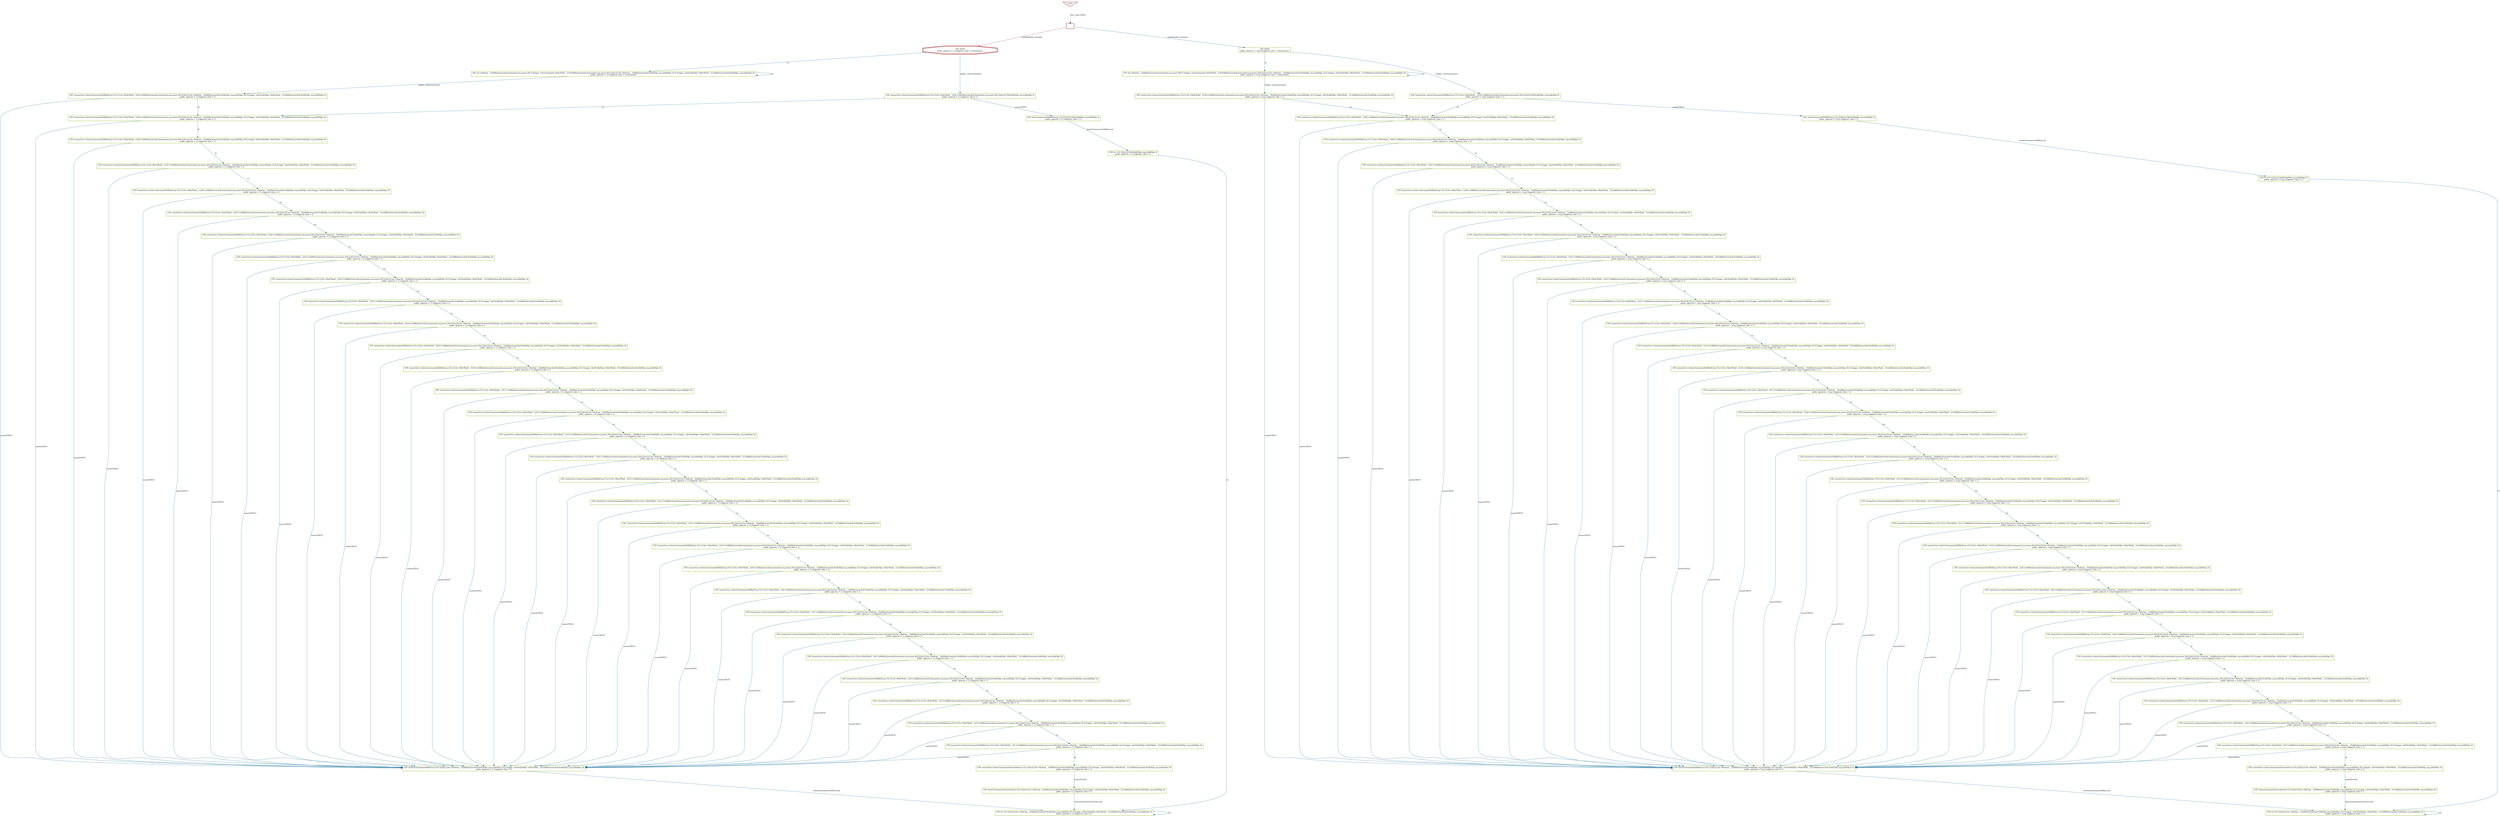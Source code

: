 digraph visited_states {
graph [nodesep=1.5, ranksep=1.5];
root [shape=invtriangle, color="brown", fontsize=12, penwidth=2, label="root"];

root -> 0 [style = dotted, color = black, label="start_cspm_MAIN", fontsize=12];

0 [shape=box, color="brown", fontsize=12, penwidth=2, label=""];

0 -> 1 [color = "brown", label="tau($initialise_machine)", fontsize=12];
0 -> 2 [color = "#006391", label="tau($initialise_machine)", fontsize=12];

1 [shape=doubleoctagon, color="brown", fontsize=12, penwidth=2, label="CSP: MAIN\npublic_agencies = \{\},triggered_rules = \{Assessment\}"];

1 -> 3 [color = "#006391", label="tic", fontsize=12];
1 -> 4 [color = "#006391", label="trigger_rule(Assessment)", fontsize=12];

2 [shape=box, color="#99BF38", fontsize=12, penwidth=2, label="CSP: MAIN\npublic_agencies = \{org\},triggered_rules = \{Assessment\}"];

2 -> 41 [color = "#006391", label="tic", fontsize=12];
2 -> 42 [color = "#006391", label="trigger_rule(Assessment)", fontsize=12];

3 [shape=box, color="#99BF38", fontsize=12, penwidth=2, label="CSP: (tic-\>Rule*go__1(fulfilled,breached,Assessment,org,assess,30)) [] (trigger_rule!Assessment-\>Rule*RuleI__1(30,fulfilled,breached,Assessment,org,assess,30)) [\|\{\|tic\|\}\|] (tic-\>Rule*go__1(fulfilled,breached,NotifyPdpc,org,notifyPdpc,3)) [] (trigger_rule!NotifyPdpc-\>Rule*RuleI__1(3,fulfilled,breached,NotifyPdpc,org,notifyPdpc,3))\npublic_agencies = \{\},triggered_rules = \{Assessment\}"];

3 -> 3 [color = "#006391", label="tic", fontsize=12];
3 -> 5 [color = "#006391", label="trigger_rule(Assessment)", fontsize=12];

4 [shape=box, color="#99BF38", fontsize=12, penwidth=2, label="CSP: (assess!true-\>status!Assessment!fulfilled!org-\>Tic) [] (tic-\>Rule*RuleI__1((30-1),fulfilled,breached,Assessment,org,assess,30)) [\|\{\|tic\|\}\|] Ob(NotifyPdpc,org,notifyPdpc,3)\npublic_agencies = \{\},triggered_rules = \{\}"];

4 -> 39 [color = "#006391", label="assess(TRUE)", fontsize=12];
4 -> 7 [color = "#006391", label="tic", fontsize=12];

5 [shape=box, color="#99BF38", fontsize=12, penwidth=2, label="CSP: (assess!true-\>status!Assessment!fulfilled!org-\>Tic) [] (tic-\>Rule*RuleI__1((30-1),fulfilled,breached,Assessment,org,assess,30)) [\|\{\|tic\|\}\|] (tic-\>Rule*go__1(fulfilled,breached,NotifyPdpc,org,notifyPdpc,3)) [] (trigger_rule!NotifyPdpc-\>Rule*RuleI__1(3,fulfilled,breached,NotifyPdpc,org,notifyPdpc,3))\npublic_agencies = \{\},triggered_rules = \{\}"];

5 -> 6 [color = "#006391", label="assess(TRUE)", fontsize=12];
5 -> 7 [color = "#006391", label="tic", fontsize=12];

6 [shape=box, color="#99BF38", fontsize=12, penwidth=2, label="CSP: status!Assessment!fulfilled!org-\>Tic [\|\{\|tic\|\}\|] (tic-\>Rule*go__1(fulfilled,breached,NotifyPdpc,org,notifyPdpc,3)) [] (trigger_rule!NotifyPdpc-\>Rule*RuleI__1(3,fulfilled,breached,NotifyPdpc,org,notifyPdpc,3))\npublic_agencies = \{\},triggered_rules = \{\}"];

6 -> 8 [color = "#006391", label="status(Assessment,fulfilled,org)", fontsize=12];

7 [shape=box, color="#99BF38", fontsize=12, penwidth=2, label="CSP: (assess!true-\>status!Assessment!fulfilled!org-\>Tic) [] (tic-\>Rule*RuleI__1((29-1),fulfilled,breached,Assessment,org,assess,30)) [\|\{\|tic\|\}\|] (tic-\>Rule*go__1(fulfilled,breached,NotifyPdpc,org,notifyPdpc,3)) [] (trigger_rule!NotifyPdpc-\>Rule*RuleI__1(3,fulfilled,breached,NotifyPdpc,org,notifyPdpc,3))\npublic_agencies = \{\},triggered_rules = \{\}"];

7 -> 6 [color = "#006391", label="assess(TRUE)", fontsize=12];
7 -> 9 [color = "#006391", label="tic", fontsize=12];

8 [shape=box, color="#99BF38", fontsize=12, penwidth=2, label="CSP: tic-\>Tic [\|\{\|tic\|\}\|] (tic-\>Rule*go__1(fulfilled,breached,NotifyPdpc,org,notifyPdpc,3)) [] (trigger_rule!NotifyPdpc-\>Rule*RuleI__1(3,fulfilled,breached,NotifyPdpc,org,notifyPdpc,3))\npublic_agencies = \{\},triggered_rules = \{\}"];

8 -> 8 [color = "#006391", label="tic", fontsize=12];

9 [shape=box, color="#99BF38", fontsize=12, penwidth=2, label="CSP: (assess!true-\>status!Assessment!fulfilled!org-\>Tic) [] (tic-\>Rule*RuleI__1((28-1),fulfilled,breached,Assessment,org,assess,30)) [\|\{\|tic\|\}\|] (tic-\>Rule*go__1(fulfilled,breached,NotifyPdpc,org,notifyPdpc,3)) [] (trigger_rule!NotifyPdpc-\>Rule*RuleI__1(3,fulfilled,breached,NotifyPdpc,org,notifyPdpc,3))\npublic_agencies = \{\},triggered_rules = \{\}"];

9 -> 6 [color = "#006391", label="assess(TRUE)", fontsize=12];
9 -> 10 [color = "#006391", label="tic", fontsize=12];

10 [shape=box, color="#99BF38", fontsize=12, penwidth=2, label="CSP: (assess!true-\>status!Assessment!fulfilled!org-\>Tic) [] (tic-\>Rule*RuleI__1((27-1),fulfilled,breached,Assessment,org,assess,30)) [\|\{\|tic\|\}\|] (tic-\>Rule*go__1(fulfilled,breached,NotifyPdpc,org,notifyPdpc,3)) [] (trigger_rule!NotifyPdpc-\>Rule*RuleI__1(3,fulfilled,breached,NotifyPdpc,org,notifyPdpc,3))\npublic_agencies = \{\},triggered_rules = \{\}"];

10 -> 6 [color = "#006391", label="assess(TRUE)", fontsize=12];
10 -> 11 [color = "#006391", label="tic", fontsize=12];

11 [shape=box, color="#99BF38", fontsize=12, penwidth=2, label="CSP: (assess!true-\>status!Assessment!fulfilled!org-\>Tic) [] (tic-\>Rule*RuleI__1((26-1),fulfilled,breached,Assessment,org,assess,30)) [\|\{\|tic\|\}\|] (tic-\>Rule*go__1(fulfilled,breached,NotifyPdpc,org,notifyPdpc,3)) [] (trigger_rule!NotifyPdpc-\>Rule*RuleI__1(3,fulfilled,breached,NotifyPdpc,org,notifyPdpc,3))\npublic_agencies = \{\},triggered_rules = \{\}"];

11 -> 6 [color = "#006391", label="assess(TRUE)", fontsize=12];
11 -> 12 [color = "#006391", label="tic", fontsize=12];

12 [shape=box, color="#99BF38", fontsize=12, penwidth=2, label="CSP: (assess!true-\>status!Assessment!fulfilled!org-\>Tic) [] (tic-\>Rule*RuleI__1((25-1),fulfilled,breached,Assessment,org,assess,30)) [\|\{\|tic\|\}\|] (tic-\>Rule*go__1(fulfilled,breached,NotifyPdpc,org,notifyPdpc,3)) [] (trigger_rule!NotifyPdpc-\>Rule*RuleI__1(3,fulfilled,breached,NotifyPdpc,org,notifyPdpc,3))\npublic_agencies = \{\},triggered_rules = \{\}"];

12 -> 6 [color = "#006391", label="assess(TRUE)", fontsize=12];
12 -> 13 [color = "#006391", label="tic", fontsize=12];

13 [shape=box, color="#99BF38", fontsize=12, penwidth=2, label="CSP: (assess!true-\>status!Assessment!fulfilled!org-\>Tic) [] (tic-\>Rule*RuleI__1((24-1),fulfilled,breached,Assessment,org,assess,30)) [\|\{\|tic\|\}\|] (tic-\>Rule*go__1(fulfilled,breached,NotifyPdpc,org,notifyPdpc,3)) [] (trigger_rule!NotifyPdpc-\>Rule*RuleI__1(3,fulfilled,breached,NotifyPdpc,org,notifyPdpc,3))\npublic_agencies = \{\},triggered_rules = \{\}"];

13 -> 6 [color = "#006391", label="assess(TRUE)", fontsize=12];
13 -> 14 [color = "#006391", label="tic", fontsize=12];

14 [shape=box, color="#99BF38", fontsize=12, penwidth=2, label="CSP: (assess!true-\>status!Assessment!fulfilled!org-\>Tic) [] (tic-\>Rule*RuleI__1((23-1),fulfilled,breached,Assessment,org,assess,30)) [\|\{\|tic\|\}\|] (tic-\>Rule*go__1(fulfilled,breached,NotifyPdpc,org,notifyPdpc,3)) [] (trigger_rule!NotifyPdpc-\>Rule*RuleI__1(3,fulfilled,breached,NotifyPdpc,org,notifyPdpc,3))\npublic_agencies = \{\},triggered_rules = \{\}"];

14 -> 6 [color = "#006391", label="assess(TRUE)", fontsize=12];
14 -> 15 [color = "#006391", label="tic", fontsize=12];

15 [shape=box, color="#99BF38", fontsize=12, penwidth=2, label="CSP: (assess!true-\>status!Assessment!fulfilled!org-\>Tic) [] (tic-\>Rule*RuleI__1((22-1),fulfilled,breached,Assessment,org,assess,30)) [\|\{\|tic\|\}\|] (tic-\>Rule*go__1(fulfilled,breached,NotifyPdpc,org,notifyPdpc,3)) [] (trigger_rule!NotifyPdpc-\>Rule*RuleI__1(3,fulfilled,breached,NotifyPdpc,org,notifyPdpc,3))\npublic_agencies = \{\},triggered_rules = \{\}"];

15 -> 6 [color = "#006391", label="assess(TRUE)", fontsize=12];
15 -> 16 [color = "#006391", label="tic", fontsize=12];

16 [shape=box, color="#99BF38", fontsize=12, penwidth=2, label="CSP: (assess!true-\>status!Assessment!fulfilled!org-\>Tic) [] (tic-\>Rule*RuleI__1((21-1),fulfilled,breached,Assessment,org,assess,30)) [\|\{\|tic\|\}\|] (tic-\>Rule*go__1(fulfilled,breached,NotifyPdpc,org,notifyPdpc,3)) [] (trigger_rule!NotifyPdpc-\>Rule*RuleI__1(3,fulfilled,breached,NotifyPdpc,org,notifyPdpc,3))\npublic_agencies = \{\},triggered_rules = \{\}"];

16 -> 6 [color = "#006391", label="assess(TRUE)", fontsize=12];
16 -> 17 [color = "#006391", label="tic", fontsize=12];

17 [shape=box, color="#99BF38", fontsize=12, penwidth=2, label="CSP: (assess!true-\>status!Assessment!fulfilled!org-\>Tic) [] (tic-\>Rule*RuleI__1((20-1),fulfilled,breached,Assessment,org,assess,30)) [\|\{\|tic\|\}\|] (tic-\>Rule*go__1(fulfilled,breached,NotifyPdpc,org,notifyPdpc,3)) [] (trigger_rule!NotifyPdpc-\>Rule*RuleI__1(3,fulfilled,breached,NotifyPdpc,org,notifyPdpc,3))\npublic_agencies = \{\},triggered_rules = \{\}"];

17 -> 6 [color = "#006391", label="assess(TRUE)", fontsize=12];
17 -> 18 [color = "#006391", label="tic", fontsize=12];

18 [shape=box, color="#99BF38", fontsize=12, penwidth=2, label="CSP: (assess!true-\>status!Assessment!fulfilled!org-\>Tic) [] (tic-\>Rule*RuleI__1((19-1),fulfilled,breached,Assessment,org,assess,30)) [\|\{\|tic\|\}\|] (tic-\>Rule*go__1(fulfilled,breached,NotifyPdpc,org,notifyPdpc,3)) [] (trigger_rule!NotifyPdpc-\>Rule*RuleI__1(3,fulfilled,breached,NotifyPdpc,org,notifyPdpc,3))\npublic_agencies = \{\},triggered_rules = \{\}"];

18 -> 6 [color = "#006391", label="assess(TRUE)", fontsize=12];
18 -> 19 [color = "#006391", label="tic", fontsize=12];

19 [shape=box, color="#99BF38", fontsize=12, penwidth=2, label="CSP: (assess!true-\>status!Assessment!fulfilled!org-\>Tic) [] (tic-\>Rule*RuleI__1((18-1),fulfilled,breached,Assessment,org,assess,30)) [\|\{\|tic\|\}\|] (tic-\>Rule*go__1(fulfilled,breached,NotifyPdpc,org,notifyPdpc,3)) [] (trigger_rule!NotifyPdpc-\>Rule*RuleI__1(3,fulfilled,breached,NotifyPdpc,org,notifyPdpc,3))\npublic_agencies = \{\},triggered_rules = \{\}"];

19 -> 6 [color = "#006391", label="assess(TRUE)", fontsize=12];
19 -> 20 [color = "#006391", label="tic", fontsize=12];

20 [shape=box, color="#99BF38", fontsize=12, penwidth=2, label="CSP: (assess!true-\>status!Assessment!fulfilled!org-\>Tic) [] (tic-\>Rule*RuleI__1((17-1),fulfilled,breached,Assessment,org,assess,30)) [\|\{\|tic\|\}\|] (tic-\>Rule*go__1(fulfilled,breached,NotifyPdpc,org,notifyPdpc,3)) [] (trigger_rule!NotifyPdpc-\>Rule*RuleI__1(3,fulfilled,breached,NotifyPdpc,org,notifyPdpc,3))\npublic_agencies = \{\},triggered_rules = \{\}"];

20 -> 6 [color = "#006391", label="assess(TRUE)", fontsize=12];
20 -> 21 [color = "#006391", label="tic", fontsize=12];

21 [shape=box, color="#99BF38", fontsize=12, penwidth=2, label="CSP: (assess!true-\>status!Assessment!fulfilled!org-\>Tic) [] (tic-\>Rule*RuleI__1((16-1),fulfilled,breached,Assessment,org,assess,30)) [\|\{\|tic\|\}\|] (tic-\>Rule*go__1(fulfilled,breached,NotifyPdpc,org,notifyPdpc,3)) [] (trigger_rule!NotifyPdpc-\>Rule*RuleI__1(3,fulfilled,breached,NotifyPdpc,org,notifyPdpc,3))\npublic_agencies = \{\},triggered_rules = \{\}"];

21 -> 6 [color = "#006391", label="assess(TRUE)", fontsize=12];
21 -> 22 [color = "#006391", label="tic", fontsize=12];

22 [shape=box, color="#99BF38", fontsize=12, penwidth=2, label="CSP: (assess!true-\>status!Assessment!fulfilled!org-\>Tic) [] (tic-\>Rule*RuleI__1((15-1),fulfilled,breached,Assessment,org,assess,30)) [\|\{\|tic\|\}\|] (tic-\>Rule*go__1(fulfilled,breached,NotifyPdpc,org,notifyPdpc,3)) [] (trigger_rule!NotifyPdpc-\>Rule*RuleI__1(3,fulfilled,breached,NotifyPdpc,org,notifyPdpc,3))\npublic_agencies = \{\},triggered_rules = \{\}"];

22 -> 6 [color = "#006391", label="assess(TRUE)", fontsize=12];
22 -> 23 [color = "#006391", label="tic", fontsize=12];

23 [shape=box, color="#99BF38", fontsize=12, penwidth=2, label="CSP: (assess!true-\>status!Assessment!fulfilled!org-\>Tic) [] (tic-\>Rule*RuleI__1((14-1),fulfilled,breached,Assessment,org,assess,30)) [\|\{\|tic\|\}\|] (tic-\>Rule*go__1(fulfilled,breached,NotifyPdpc,org,notifyPdpc,3)) [] (trigger_rule!NotifyPdpc-\>Rule*RuleI__1(3,fulfilled,breached,NotifyPdpc,org,notifyPdpc,3))\npublic_agencies = \{\},triggered_rules = \{\}"];

23 -> 6 [color = "#006391", label="assess(TRUE)", fontsize=12];
23 -> 24 [color = "#006391", label="tic", fontsize=12];

24 [shape=box, color="#99BF38", fontsize=12, penwidth=2, label="CSP: (assess!true-\>status!Assessment!fulfilled!org-\>Tic) [] (tic-\>Rule*RuleI__1((13-1),fulfilled,breached,Assessment,org,assess,30)) [\|\{\|tic\|\}\|] (tic-\>Rule*go__1(fulfilled,breached,NotifyPdpc,org,notifyPdpc,3)) [] (trigger_rule!NotifyPdpc-\>Rule*RuleI__1(3,fulfilled,breached,NotifyPdpc,org,notifyPdpc,3))\npublic_agencies = \{\},triggered_rules = \{\}"];

24 -> 6 [color = "#006391", label="assess(TRUE)", fontsize=12];
24 -> 25 [color = "#006391", label="tic", fontsize=12];

25 [shape=box, color="#99BF38", fontsize=12, penwidth=2, label="CSP: (assess!true-\>status!Assessment!fulfilled!org-\>Tic) [] (tic-\>Rule*RuleI__1((12-1),fulfilled,breached,Assessment,org,assess,30)) [\|\{\|tic\|\}\|] (tic-\>Rule*go__1(fulfilled,breached,NotifyPdpc,org,notifyPdpc,3)) [] (trigger_rule!NotifyPdpc-\>Rule*RuleI__1(3,fulfilled,breached,NotifyPdpc,org,notifyPdpc,3))\npublic_agencies = \{\},triggered_rules = \{\}"];

25 -> 6 [color = "#006391", label="assess(TRUE)", fontsize=12];
25 -> 26 [color = "#006391", label="tic", fontsize=12];

26 [shape=box, color="#99BF38", fontsize=12, penwidth=2, label="CSP: (assess!true-\>status!Assessment!fulfilled!org-\>Tic) [] (tic-\>Rule*RuleI__1((11-1),fulfilled,breached,Assessment,org,assess,30)) [\|\{\|tic\|\}\|] (tic-\>Rule*go__1(fulfilled,breached,NotifyPdpc,org,notifyPdpc,3)) [] (trigger_rule!NotifyPdpc-\>Rule*RuleI__1(3,fulfilled,breached,NotifyPdpc,org,notifyPdpc,3))\npublic_agencies = \{\},triggered_rules = \{\}"];

26 -> 6 [color = "#006391", label="assess(TRUE)", fontsize=12];
26 -> 27 [color = "#006391", label="tic", fontsize=12];

27 [shape=box, color="#99BF38", fontsize=12, penwidth=2, label="CSP: (assess!true-\>status!Assessment!fulfilled!org-\>Tic) [] (tic-\>Rule*RuleI__1((10-1),fulfilled,breached,Assessment,org,assess,30)) [\|\{\|tic\|\}\|] (tic-\>Rule*go__1(fulfilled,breached,NotifyPdpc,org,notifyPdpc,3)) [] (trigger_rule!NotifyPdpc-\>Rule*RuleI__1(3,fulfilled,breached,NotifyPdpc,org,notifyPdpc,3))\npublic_agencies = \{\},triggered_rules = \{\}"];

27 -> 6 [color = "#006391", label="assess(TRUE)", fontsize=12];
27 -> 28 [color = "#006391", label="tic", fontsize=12];

28 [shape=box, color="#99BF38", fontsize=12, penwidth=2, label="CSP: (assess!true-\>status!Assessment!fulfilled!org-\>Tic) [] (tic-\>Rule*RuleI__1((9-1),fulfilled,breached,Assessment,org,assess,30)) [\|\{\|tic\|\}\|] (tic-\>Rule*go__1(fulfilled,breached,NotifyPdpc,org,notifyPdpc,3)) [] (trigger_rule!NotifyPdpc-\>Rule*RuleI__1(3,fulfilled,breached,NotifyPdpc,org,notifyPdpc,3))\npublic_agencies = \{\},triggered_rules = \{\}"];

28 -> 6 [color = "#006391", label="assess(TRUE)", fontsize=12];
28 -> 29 [color = "#006391", label="tic", fontsize=12];

29 [shape=box, color="#99BF38", fontsize=12, penwidth=2, label="CSP: (assess!true-\>status!Assessment!fulfilled!org-\>Tic) [] (tic-\>Rule*RuleI__1((8-1),fulfilled,breached,Assessment,org,assess,30)) [\|\{\|tic\|\}\|] (tic-\>Rule*go__1(fulfilled,breached,NotifyPdpc,org,notifyPdpc,3)) [] (trigger_rule!NotifyPdpc-\>Rule*RuleI__1(3,fulfilled,breached,NotifyPdpc,org,notifyPdpc,3))\npublic_agencies = \{\},triggered_rules = \{\}"];

29 -> 6 [color = "#006391", label="assess(TRUE)", fontsize=12];
29 -> 30 [color = "#006391", label="tic", fontsize=12];

30 [shape=box, color="#99BF38", fontsize=12, penwidth=2, label="CSP: (assess!true-\>status!Assessment!fulfilled!org-\>Tic) [] (tic-\>Rule*RuleI__1((7-1),fulfilled,breached,Assessment,org,assess,30)) [\|\{\|tic\|\}\|] (tic-\>Rule*go__1(fulfilled,breached,NotifyPdpc,org,notifyPdpc,3)) [] (trigger_rule!NotifyPdpc-\>Rule*RuleI__1(3,fulfilled,breached,NotifyPdpc,org,notifyPdpc,3))\npublic_agencies = \{\},triggered_rules = \{\}"];

30 -> 6 [color = "#006391", label="assess(TRUE)", fontsize=12];
30 -> 31 [color = "#006391", label="tic", fontsize=12];

31 [shape=box, color="#99BF38", fontsize=12, penwidth=2, label="CSP: (assess!true-\>status!Assessment!fulfilled!org-\>Tic) [] (tic-\>Rule*RuleI__1((6-1),fulfilled,breached,Assessment,org,assess,30)) [\|\{\|tic\|\}\|] (tic-\>Rule*go__1(fulfilled,breached,NotifyPdpc,org,notifyPdpc,3)) [] (trigger_rule!NotifyPdpc-\>Rule*RuleI__1(3,fulfilled,breached,NotifyPdpc,org,notifyPdpc,3))\npublic_agencies = \{\},triggered_rules = \{\}"];

31 -> 6 [color = "#006391", label="assess(TRUE)", fontsize=12];
31 -> 32 [color = "#006391", label="tic", fontsize=12];

32 [shape=box, color="#99BF38", fontsize=12, penwidth=2, label="CSP: (assess!true-\>status!Assessment!fulfilled!org-\>Tic) [] (tic-\>Rule*RuleI__1((5-1),fulfilled,breached,Assessment,org,assess,30)) [\|\{\|tic\|\}\|] (tic-\>Rule*go__1(fulfilled,breached,NotifyPdpc,org,notifyPdpc,3)) [] (trigger_rule!NotifyPdpc-\>Rule*RuleI__1(3,fulfilled,breached,NotifyPdpc,org,notifyPdpc,3))\npublic_agencies = \{\},triggered_rules = \{\}"];

32 -> 6 [color = "#006391", label="assess(TRUE)", fontsize=12];
32 -> 33 [color = "#006391", label="tic", fontsize=12];

33 [shape=box, color="#99BF38", fontsize=12, penwidth=2, label="CSP: (assess!true-\>status!Assessment!fulfilled!org-\>Tic) [] (tic-\>Rule*RuleI__1((4-1),fulfilled,breached,Assessment,org,assess,30)) [\|\{\|tic\|\}\|] (tic-\>Rule*go__1(fulfilled,breached,NotifyPdpc,org,notifyPdpc,3)) [] (trigger_rule!NotifyPdpc-\>Rule*RuleI__1(3,fulfilled,breached,NotifyPdpc,org,notifyPdpc,3))\npublic_agencies = \{\},triggered_rules = \{\}"];

33 -> 6 [color = "#006391", label="assess(TRUE)", fontsize=12];
33 -> 34 [color = "#006391", label="tic", fontsize=12];

34 [shape=box, color="#99BF38", fontsize=12, penwidth=2, label="CSP: (assess!true-\>status!Assessment!fulfilled!org-\>Tic) [] (tic-\>Rule*RuleI__1((3-1),fulfilled,breached,Assessment,org,assess,30)) [\|\{\|tic\|\}\|] (tic-\>Rule*go__1(fulfilled,breached,NotifyPdpc,org,notifyPdpc,3)) [] (trigger_rule!NotifyPdpc-\>Rule*RuleI__1(3,fulfilled,breached,NotifyPdpc,org,notifyPdpc,3))\npublic_agencies = \{\},triggered_rules = \{\}"];

34 -> 6 [color = "#006391", label="assess(TRUE)", fontsize=12];
34 -> 35 [color = "#006391", label="tic", fontsize=12];

35 [shape=box, color="#99BF38", fontsize=12, penwidth=2, label="CSP: (assess!true-\>status!Assessment!fulfilled!org-\>Tic) [] (tic-\>Rule*RuleI__1((2-1),fulfilled,breached,Assessment,org,assess,30)) [\|\{\|tic\|\}\|] (tic-\>Rule*go__1(fulfilled,breached,NotifyPdpc,org,notifyPdpc,3)) [] (trigger_rule!NotifyPdpc-\>Rule*RuleI__1(3,fulfilled,breached,NotifyPdpc,org,notifyPdpc,3))\npublic_agencies = \{\},triggered_rules = \{\}"];

35 -> 6 [color = "#006391", label="assess(TRUE)", fontsize=12];
35 -> 36 [color = "#006391", label="tic", fontsize=12];

36 [shape=box, color="#99BF38", fontsize=12, penwidth=2, label="CSP: (assess!true-\>status!Assessment!fulfilled!org-\>Tic) [] (tic-\>Rule*RuleI__1((1-1),fulfilled,breached,Assessment,org,assess,30)) [\|\{\|tic\|\}\|] (tic-\>Rule*go__1(fulfilled,breached,NotifyPdpc,org,notifyPdpc,3)) [] (trigger_rule!NotifyPdpc-\>Rule*RuleI__1(3,fulfilled,breached,NotifyPdpc,org,notifyPdpc,3))\npublic_agencies = \{\},triggered_rules = \{\}"];

36 -> 6 [color = "#006391", label="assess(TRUE)", fontsize=12];
36 -> 37 [color = "#006391", label="tic", fontsize=12];

37 [shape=box, color="#99BF38", fontsize=12, penwidth=2, label="CSP: assess!false-\>status!Assessment!breached!org-\>Tic [\|\{\|tic\|\}\|] (tic-\>Rule*go__1(fulfilled,breached,NotifyPdpc,org,notifyPdpc,3)) [] (trigger_rule!NotifyPdpc-\>Rule*RuleI__1(3,fulfilled,breached,NotifyPdpc,org,notifyPdpc,3))\npublic_agencies = \{\},triggered_rules = \{\}"];

37 -> 38 [color = "#006391", label="assess(FALSE)", fontsize=12];

38 [shape=box, color="#99BF38", fontsize=12, penwidth=2, label="CSP: status!Assessment!breached!org-\>Tic [\|\{\|tic\|\}\|] (tic-\>Rule*go__1(fulfilled,breached,NotifyPdpc,org,notifyPdpc,3)) [] (trigger_rule!NotifyPdpc-\>Rule*RuleI__1(3,fulfilled,breached,NotifyPdpc,org,notifyPdpc,3))\npublic_agencies = \{\},triggered_rules = \{\}"];

38 -> 8 [color = "#006391", label="status(Assessment,breached,org)", fontsize=12];

39 [shape=box, color="#99BF38", fontsize=12, penwidth=2, label="CSP: status!Assessment!fulfilled!org-\>Tic [\|\{\|tic\|\}\|] Ob(NotifyPdpc,org,notifyPdpc,3)\npublic_agencies = \{\},triggered_rules = \{\}"];

39 -> 40 [color = "#006391", label="status(Assessment,fulfilled,org)", fontsize=12];

40 [shape=box, color="#99BF38", fontsize=12, penwidth=2, label="CSP: tic-\>Tic [\|\{\|tic\|\}\|] Ob(NotifyPdpc,org,notifyPdpc,3)\npublic_agencies = \{\},triggered_rules = \{\}"];

40 -> 8 [color = "#006391", label="tic", fontsize=12];

41 [shape=box, color="#99BF38", fontsize=12, penwidth=2, label="CSP: (tic-\>Rule*go__1(fulfilled,breached,Assessment,org,assess,30)) [] (trigger_rule!Assessment-\>Rule*RuleI__1(30,fulfilled,breached,Assessment,org,assess,30)) [\|\{\|tic\|\}\|] (tic-\>Rule*go__1(fulfilled,breached,NotifyPdpc,org,notifyPdpc,3)) [] (trigger_rule!NotifyPdpc-\>Rule*RuleI__1(3,fulfilled,breached,NotifyPdpc,org,notifyPdpc,3))\npublic_agencies = \{org\},triggered_rules = \{Assessment\}"];

41 -> 41 [color = "#006391", label="tic", fontsize=12];
41 -> 43 [color = "#006391", label="trigger_rule(Assessment)", fontsize=12];

42 [shape=box, color="#99BF38", fontsize=12, penwidth=2, label="CSP: (assess!true-\>status!Assessment!fulfilled!org-\>Tic) [] (tic-\>Rule*RuleI__1((30-1),fulfilled,breached,Assessment,org,assess,30)) [\|\{\|tic\|\}\|] Ob(NotifyPdpc,org,notifyPdpc,3)\npublic_agencies = \{org\},triggered_rules = \{\}"];

42 -> 77 [color = "#006391", label="assess(TRUE)", fontsize=12];
42 -> 45 [color = "#006391", label="tic", fontsize=12];

43 [shape=box, color="#99BF38", fontsize=12, penwidth=2, label="CSP: (assess!true-\>status!Assessment!fulfilled!org-\>Tic) [] (tic-\>Rule*RuleI__1((30-1),fulfilled,breached,Assessment,org,assess,30)) [\|\{\|tic\|\}\|] (tic-\>Rule*go__1(fulfilled,breached,NotifyPdpc,org,notifyPdpc,3)) [] (trigger_rule!NotifyPdpc-\>Rule*RuleI__1(3,fulfilled,breached,NotifyPdpc,org,notifyPdpc,3))\npublic_agencies = \{org\},triggered_rules = \{\}"];

43 -> 44 [color = "#006391", label="assess(TRUE)", fontsize=12];
43 -> 45 [color = "#006391", label="tic", fontsize=12];

44 [shape=box, color="#99BF38", fontsize=12, penwidth=2, label="CSP: status!Assessment!fulfilled!org-\>Tic [\|\{\|tic\|\}\|] (tic-\>Rule*go__1(fulfilled,breached,NotifyPdpc,org,notifyPdpc,3)) [] (trigger_rule!NotifyPdpc-\>Rule*RuleI__1(3,fulfilled,breached,NotifyPdpc,org,notifyPdpc,3))\npublic_agencies = \{org\},triggered_rules = \{\}"];

44 -> 46 [color = "#006391", label="status(Assessment,fulfilled,org)", fontsize=12];

45 [shape=box, color="#99BF38", fontsize=12, penwidth=2, label="CSP: (assess!true-\>status!Assessment!fulfilled!org-\>Tic) [] (tic-\>Rule*RuleI__1((29-1),fulfilled,breached,Assessment,org,assess,30)) [\|\{\|tic\|\}\|] (tic-\>Rule*go__1(fulfilled,breached,NotifyPdpc,org,notifyPdpc,3)) [] (trigger_rule!NotifyPdpc-\>Rule*RuleI__1(3,fulfilled,breached,NotifyPdpc,org,notifyPdpc,3))\npublic_agencies = \{org\},triggered_rules = \{\}"];

45 -> 44 [color = "#006391", label="assess(TRUE)", fontsize=12];
45 -> 47 [color = "#006391", label="tic", fontsize=12];

46 [shape=box, color="#99BF38", fontsize=12, penwidth=2, label="CSP: tic-\>Tic [\|\{\|tic\|\}\|] (tic-\>Rule*go__1(fulfilled,breached,NotifyPdpc,org,notifyPdpc,3)) [] (trigger_rule!NotifyPdpc-\>Rule*RuleI__1(3,fulfilled,breached,NotifyPdpc,org,notifyPdpc,3))\npublic_agencies = \{org\},triggered_rules = \{\}"];

46 -> 46 [color = "#006391", label="tic", fontsize=12];

47 [shape=box, color="#99BF38", fontsize=12, penwidth=2, label="CSP: (assess!true-\>status!Assessment!fulfilled!org-\>Tic) [] (tic-\>Rule*RuleI__1((28-1),fulfilled,breached,Assessment,org,assess,30)) [\|\{\|tic\|\}\|] (tic-\>Rule*go__1(fulfilled,breached,NotifyPdpc,org,notifyPdpc,3)) [] (trigger_rule!NotifyPdpc-\>Rule*RuleI__1(3,fulfilled,breached,NotifyPdpc,org,notifyPdpc,3))\npublic_agencies = \{org\},triggered_rules = \{\}"];

47 -> 44 [color = "#006391", label="assess(TRUE)", fontsize=12];
47 -> 48 [color = "#006391", label="tic", fontsize=12];

48 [shape=box, color="#99BF38", fontsize=12, penwidth=2, label="CSP: (assess!true-\>status!Assessment!fulfilled!org-\>Tic) [] (tic-\>Rule*RuleI__1((27-1),fulfilled,breached,Assessment,org,assess,30)) [\|\{\|tic\|\}\|] (tic-\>Rule*go__1(fulfilled,breached,NotifyPdpc,org,notifyPdpc,3)) [] (trigger_rule!NotifyPdpc-\>Rule*RuleI__1(3,fulfilled,breached,NotifyPdpc,org,notifyPdpc,3))\npublic_agencies = \{org\},triggered_rules = \{\}"];

48 -> 44 [color = "#006391", label="assess(TRUE)", fontsize=12];
48 -> 49 [color = "#006391", label="tic", fontsize=12];

49 [shape=box, color="#99BF38", fontsize=12, penwidth=2, label="CSP: (assess!true-\>status!Assessment!fulfilled!org-\>Tic) [] (tic-\>Rule*RuleI__1((26-1),fulfilled,breached,Assessment,org,assess,30)) [\|\{\|tic\|\}\|] (tic-\>Rule*go__1(fulfilled,breached,NotifyPdpc,org,notifyPdpc,3)) [] (trigger_rule!NotifyPdpc-\>Rule*RuleI__1(3,fulfilled,breached,NotifyPdpc,org,notifyPdpc,3))\npublic_agencies = \{org\},triggered_rules = \{\}"];

49 -> 44 [color = "#006391", label="assess(TRUE)", fontsize=12];
49 -> 50 [color = "#006391", label="tic", fontsize=12];

50 [shape=box, color="#99BF38", fontsize=12, penwidth=2, label="CSP: (assess!true-\>status!Assessment!fulfilled!org-\>Tic) [] (tic-\>Rule*RuleI__1((25-1),fulfilled,breached,Assessment,org,assess,30)) [\|\{\|tic\|\}\|] (tic-\>Rule*go__1(fulfilled,breached,NotifyPdpc,org,notifyPdpc,3)) [] (trigger_rule!NotifyPdpc-\>Rule*RuleI__1(3,fulfilled,breached,NotifyPdpc,org,notifyPdpc,3))\npublic_agencies = \{org\},triggered_rules = \{\}"];

50 -> 44 [color = "#006391", label="assess(TRUE)", fontsize=12];
50 -> 51 [color = "#006391", label="tic", fontsize=12];

51 [shape=box, color="#99BF38", fontsize=12, penwidth=2, label="CSP: (assess!true-\>status!Assessment!fulfilled!org-\>Tic) [] (tic-\>Rule*RuleI__1((24-1),fulfilled,breached,Assessment,org,assess,30)) [\|\{\|tic\|\}\|] (tic-\>Rule*go__1(fulfilled,breached,NotifyPdpc,org,notifyPdpc,3)) [] (trigger_rule!NotifyPdpc-\>Rule*RuleI__1(3,fulfilled,breached,NotifyPdpc,org,notifyPdpc,3))\npublic_agencies = \{org\},triggered_rules = \{\}"];

51 -> 44 [color = "#006391", label="assess(TRUE)", fontsize=12];
51 -> 52 [color = "#006391", label="tic", fontsize=12];

52 [shape=box, color="#99BF38", fontsize=12, penwidth=2, label="CSP: (assess!true-\>status!Assessment!fulfilled!org-\>Tic) [] (tic-\>Rule*RuleI__1((23-1),fulfilled,breached,Assessment,org,assess,30)) [\|\{\|tic\|\}\|] (tic-\>Rule*go__1(fulfilled,breached,NotifyPdpc,org,notifyPdpc,3)) [] (trigger_rule!NotifyPdpc-\>Rule*RuleI__1(3,fulfilled,breached,NotifyPdpc,org,notifyPdpc,3))\npublic_agencies = \{org\},triggered_rules = \{\}"];

52 -> 44 [color = "#006391", label="assess(TRUE)", fontsize=12];
52 -> 53 [color = "#006391", label="tic", fontsize=12];

53 [shape=box, color="#99BF38", fontsize=12, penwidth=2, label="CSP: (assess!true-\>status!Assessment!fulfilled!org-\>Tic) [] (tic-\>Rule*RuleI__1((22-1),fulfilled,breached,Assessment,org,assess,30)) [\|\{\|tic\|\}\|] (tic-\>Rule*go__1(fulfilled,breached,NotifyPdpc,org,notifyPdpc,3)) [] (trigger_rule!NotifyPdpc-\>Rule*RuleI__1(3,fulfilled,breached,NotifyPdpc,org,notifyPdpc,3))\npublic_agencies = \{org\},triggered_rules = \{\}"];

53 -> 44 [color = "#006391", label="assess(TRUE)", fontsize=12];
53 -> 54 [color = "#006391", label="tic", fontsize=12];

54 [shape=box, color="#99BF38", fontsize=12, penwidth=2, label="CSP: (assess!true-\>status!Assessment!fulfilled!org-\>Tic) [] (tic-\>Rule*RuleI__1((21-1),fulfilled,breached,Assessment,org,assess,30)) [\|\{\|tic\|\}\|] (tic-\>Rule*go__1(fulfilled,breached,NotifyPdpc,org,notifyPdpc,3)) [] (trigger_rule!NotifyPdpc-\>Rule*RuleI__1(3,fulfilled,breached,NotifyPdpc,org,notifyPdpc,3))\npublic_agencies = \{org\},triggered_rules = \{\}"];

54 -> 44 [color = "#006391", label="assess(TRUE)", fontsize=12];
54 -> 55 [color = "#006391", label="tic", fontsize=12];

55 [shape=box, color="#99BF38", fontsize=12, penwidth=2, label="CSP: (assess!true-\>status!Assessment!fulfilled!org-\>Tic) [] (tic-\>Rule*RuleI__1((20-1),fulfilled,breached,Assessment,org,assess,30)) [\|\{\|tic\|\}\|] (tic-\>Rule*go__1(fulfilled,breached,NotifyPdpc,org,notifyPdpc,3)) [] (trigger_rule!NotifyPdpc-\>Rule*RuleI__1(3,fulfilled,breached,NotifyPdpc,org,notifyPdpc,3))\npublic_agencies = \{org\},triggered_rules = \{\}"];

55 -> 44 [color = "#006391", label="assess(TRUE)", fontsize=12];
55 -> 56 [color = "#006391", label="tic", fontsize=12];

56 [shape=box, color="#99BF38", fontsize=12, penwidth=2, label="CSP: (assess!true-\>status!Assessment!fulfilled!org-\>Tic) [] (tic-\>Rule*RuleI__1((19-1),fulfilled,breached,Assessment,org,assess,30)) [\|\{\|tic\|\}\|] (tic-\>Rule*go__1(fulfilled,breached,NotifyPdpc,org,notifyPdpc,3)) [] (trigger_rule!NotifyPdpc-\>Rule*RuleI__1(3,fulfilled,breached,NotifyPdpc,org,notifyPdpc,3))\npublic_agencies = \{org\},triggered_rules = \{\}"];

56 -> 44 [color = "#006391", label="assess(TRUE)", fontsize=12];
56 -> 57 [color = "#006391", label="tic", fontsize=12];

57 [shape=box, color="#99BF38", fontsize=12, penwidth=2, label="CSP: (assess!true-\>status!Assessment!fulfilled!org-\>Tic) [] (tic-\>Rule*RuleI__1((18-1),fulfilled,breached,Assessment,org,assess,30)) [\|\{\|tic\|\}\|] (tic-\>Rule*go__1(fulfilled,breached,NotifyPdpc,org,notifyPdpc,3)) [] (trigger_rule!NotifyPdpc-\>Rule*RuleI__1(3,fulfilled,breached,NotifyPdpc,org,notifyPdpc,3))\npublic_agencies = \{org\},triggered_rules = \{\}"];

57 -> 44 [color = "#006391", label="assess(TRUE)", fontsize=12];
57 -> 58 [color = "#006391", label="tic", fontsize=12];

58 [shape=box, color="#99BF38", fontsize=12, penwidth=2, label="CSP: (assess!true-\>status!Assessment!fulfilled!org-\>Tic) [] (tic-\>Rule*RuleI__1((17-1),fulfilled,breached,Assessment,org,assess,30)) [\|\{\|tic\|\}\|] (tic-\>Rule*go__1(fulfilled,breached,NotifyPdpc,org,notifyPdpc,3)) [] (trigger_rule!NotifyPdpc-\>Rule*RuleI__1(3,fulfilled,breached,NotifyPdpc,org,notifyPdpc,3))\npublic_agencies = \{org\},triggered_rules = \{\}"];

58 -> 44 [color = "#006391", label="assess(TRUE)", fontsize=12];
58 -> 59 [color = "#006391", label="tic", fontsize=12];

59 [shape=box, color="#99BF38", fontsize=12, penwidth=2, label="CSP: (assess!true-\>status!Assessment!fulfilled!org-\>Tic) [] (tic-\>Rule*RuleI__1((16-1),fulfilled,breached,Assessment,org,assess,30)) [\|\{\|tic\|\}\|] (tic-\>Rule*go__1(fulfilled,breached,NotifyPdpc,org,notifyPdpc,3)) [] (trigger_rule!NotifyPdpc-\>Rule*RuleI__1(3,fulfilled,breached,NotifyPdpc,org,notifyPdpc,3))\npublic_agencies = \{org\},triggered_rules = \{\}"];

59 -> 44 [color = "#006391", label="assess(TRUE)", fontsize=12];
59 -> 60 [color = "#006391", label="tic", fontsize=12];

60 [shape=box, color="#99BF38", fontsize=12, penwidth=2, label="CSP: (assess!true-\>status!Assessment!fulfilled!org-\>Tic) [] (tic-\>Rule*RuleI__1((15-1),fulfilled,breached,Assessment,org,assess,30)) [\|\{\|tic\|\}\|] (tic-\>Rule*go__1(fulfilled,breached,NotifyPdpc,org,notifyPdpc,3)) [] (trigger_rule!NotifyPdpc-\>Rule*RuleI__1(3,fulfilled,breached,NotifyPdpc,org,notifyPdpc,3))\npublic_agencies = \{org\},triggered_rules = \{\}"];

60 -> 44 [color = "#006391", label="assess(TRUE)", fontsize=12];
60 -> 61 [color = "#006391", label="tic", fontsize=12];

61 [shape=box, color="#99BF38", fontsize=12, penwidth=2, label="CSP: (assess!true-\>status!Assessment!fulfilled!org-\>Tic) [] (tic-\>Rule*RuleI__1((14-1),fulfilled,breached,Assessment,org,assess,30)) [\|\{\|tic\|\}\|] (tic-\>Rule*go__1(fulfilled,breached,NotifyPdpc,org,notifyPdpc,3)) [] (trigger_rule!NotifyPdpc-\>Rule*RuleI__1(3,fulfilled,breached,NotifyPdpc,org,notifyPdpc,3))\npublic_agencies = \{org\},triggered_rules = \{\}"];

61 -> 44 [color = "#006391", label="assess(TRUE)", fontsize=12];
61 -> 62 [color = "#006391", label="tic", fontsize=12];

62 [shape=box, color="#99BF38", fontsize=12, penwidth=2, label="CSP: (assess!true-\>status!Assessment!fulfilled!org-\>Tic) [] (tic-\>Rule*RuleI__1((13-1),fulfilled,breached,Assessment,org,assess,30)) [\|\{\|tic\|\}\|] (tic-\>Rule*go__1(fulfilled,breached,NotifyPdpc,org,notifyPdpc,3)) [] (trigger_rule!NotifyPdpc-\>Rule*RuleI__1(3,fulfilled,breached,NotifyPdpc,org,notifyPdpc,3))\npublic_agencies = \{org\},triggered_rules = \{\}"];

62 -> 44 [color = "#006391", label="assess(TRUE)", fontsize=12];
62 -> 63 [color = "#006391", label="tic", fontsize=12];

63 [shape=box, color="#99BF38", fontsize=12, penwidth=2, label="CSP: (assess!true-\>status!Assessment!fulfilled!org-\>Tic) [] (tic-\>Rule*RuleI__1((12-1),fulfilled,breached,Assessment,org,assess,30)) [\|\{\|tic\|\}\|] (tic-\>Rule*go__1(fulfilled,breached,NotifyPdpc,org,notifyPdpc,3)) [] (trigger_rule!NotifyPdpc-\>Rule*RuleI__1(3,fulfilled,breached,NotifyPdpc,org,notifyPdpc,3))\npublic_agencies = \{org\},triggered_rules = \{\}"];

63 -> 44 [color = "#006391", label="assess(TRUE)", fontsize=12];
63 -> 64 [color = "#006391", label="tic", fontsize=12];

64 [shape=box, color="#99BF38", fontsize=12, penwidth=2, label="CSP: (assess!true-\>status!Assessment!fulfilled!org-\>Tic) [] (tic-\>Rule*RuleI__1((11-1),fulfilled,breached,Assessment,org,assess,30)) [\|\{\|tic\|\}\|] (tic-\>Rule*go__1(fulfilled,breached,NotifyPdpc,org,notifyPdpc,3)) [] (trigger_rule!NotifyPdpc-\>Rule*RuleI__1(3,fulfilled,breached,NotifyPdpc,org,notifyPdpc,3))\npublic_agencies = \{org\},triggered_rules = \{\}"];

64 -> 44 [color = "#006391", label="assess(TRUE)", fontsize=12];
64 -> 65 [color = "#006391", label="tic", fontsize=12];

65 [shape=box, color="#99BF38", fontsize=12, penwidth=2, label="CSP: (assess!true-\>status!Assessment!fulfilled!org-\>Tic) [] (tic-\>Rule*RuleI__1((10-1),fulfilled,breached,Assessment,org,assess,30)) [\|\{\|tic\|\}\|] (tic-\>Rule*go__1(fulfilled,breached,NotifyPdpc,org,notifyPdpc,3)) [] (trigger_rule!NotifyPdpc-\>Rule*RuleI__1(3,fulfilled,breached,NotifyPdpc,org,notifyPdpc,3))\npublic_agencies = \{org\},triggered_rules = \{\}"];

65 -> 44 [color = "#006391", label="assess(TRUE)", fontsize=12];
65 -> 66 [color = "#006391", label="tic", fontsize=12];

66 [shape=box, color="#99BF38", fontsize=12, penwidth=2, label="CSP: (assess!true-\>status!Assessment!fulfilled!org-\>Tic) [] (tic-\>Rule*RuleI__1((9-1),fulfilled,breached,Assessment,org,assess,30)) [\|\{\|tic\|\}\|] (tic-\>Rule*go__1(fulfilled,breached,NotifyPdpc,org,notifyPdpc,3)) [] (trigger_rule!NotifyPdpc-\>Rule*RuleI__1(3,fulfilled,breached,NotifyPdpc,org,notifyPdpc,3))\npublic_agencies = \{org\},triggered_rules = \{\}"];

66 -> 44 [color = "#006391", label="assess(TRUE)", fontsize=12];
66 -> 67 [color = "#006391", label="tic", fontsize=12];

67 [shape=box, color="#99BF38", fontsize=12, penwidth=2, label="CSP: (assess!true-\>status!Assessment!fulfilled!org-\>Tic) [] (tic-\>Rule*RuleI__1((8-1),fulfilled,breached,Assessment,org,assess,30)) [\|\{\|tic\|\}\|] (tic-\>Rule*go__1(fulfilled,breached,NotifyPdpc,org,notifyPdpc,3)) [] (trigger_rule!NotifyPdpc-\>Rule*RuleI__1(3,fulfilled,breached,NotifyPdpc,org,notifyPdpc,3))\npublic_agencies = \{org\},triggered_rules = \{\}"];

67 -> 44 [color = "#006391", label="assess(TRUE)", fontsize=12];
67 -> 68 [color = "#006391", label="tic", fontsize=12];

68 [shape=box, color="#99BF38", fontsize=12, penwidth=2, label="CSP: (assess!true-\>status!Assessment!fulfilled!org-\>Tic) [] (tic-\>Rule*RuleI__1((7-1),fulfilled,breached,Assessment,org,assess,30)) [\|\{\|tic\|\}\|] (tic-\>Rule*go__1(fulfilled,breached,NotifyPdpc,org,notifyPdpc,3)) [] (trigger_rule!NotifyPdpc-\>Rule*RuleI__1(3,fulfilled,breached,NotifyPdpc,org,notifyPdpc,3))\npublic_agencies = \{org\},triggered_rules = \{\}"];

68 -> 44 [color = "#006391", label="assess(TRUE)", fontsize=12];
68 -> 69 [color = "#006391", label="tic", fontsize=12];

69 [shape=box, color="#99BF38", fontsize=12, penwidth=2, label="CSP: (assess!true-\>status!Assessment!fulfilled!org-\>Tic) [] (tic-\>Rule*RuleI__1((6-1),fulfilled,breached,Assessment,org,assess,30)) [\|\{\|tic\|\}\|] (tic-\>Rule*go__1(fulfilled,breached,NotifyPdpc,org,notifyPdpc,3)) [] (trigger_rule!NotifyPdpc-\>Rule*RuleI__1(3,fulfilled,breached,NotifyPdpc,org,notifyPdpc,3))\npublic_agencies = \{org\},triggered_rules = \{\}"];

69 -> 44 [color = "#006391", label="assess(TRUE)", fontsize=12];
69 -> 70 [color = "#006391", label="tic", fontsize=12];

70 [shape=box, color="#99BF38", fontsize=12, penwidth=2, label="CSP: (assess!true-\>status!Assessment!fulfilled!org-\>Tic) [] (tic-\>Rule*RuleI__1((5-1),fulfilled,breached,Assessment,org,assess,30)) [\|\{\|tic\|\}\|] (tic-\>Rule*go__1(fulfilled,breached,NotifyPdpc,org,notifyPdpc,3)) [] (trigger_rule!NotifyPdpc-\>Rule*RuleI__1(3,fulfilled,breached,NotifyPdpc,org,notifyPdpc,3))\npublic_agencies = \{org\},triggered_rules = \{\}"];

70 -> 44 [color = "#006391", label="assess(TRUE)", fontsize=12];
70 -> 71 [color = "#006391", label="tic", fontsize=12];

71 [shape=box, color="#99BF38", fontsize=12, penwidth=2, label="CSP: (assess!true-\>status!Assessment!fulfilled!org-\>Tic) [] (tic-\>Rule*RuleI__1((4-1),fulfilled,breached,Assessment,org,assess,30)) [\|\{\|tic\|\}\|] (tic-\>Rule*go__1(fulfilled,breached,NotifyPdpc,org,notifyPdpc,3)) [] (trigger_rule!NotifyPdpc-\>Rule*RuleI__1(3,fulfilled,breached,NotifyPdpc,org,notifyPdpc,3))\npublic_agencies = \{org\},triggered_rules = \{\}"];

71 -> 44 [color = "#006391", label="assess(TRUE)", fontsize=12];
71 -> 72 [color = "#006391", label="tic", fontsize=12];

72 [shape=box, color="#99BF38", fontsize=12, penwidth=2, label="CSP: (assess!true-\>status!Assessment!fulfilled!org-\>Tic) [] (tic-\>Rule*RuleI__1((3-1),fulfilled,breached,Assessment,org,assess,30)) [\|\{\|tic\|\}\|] (tic-\>Rule*go__1(fulfilled,breached,NotifyPdpc,org,notifyPdpc,3)) [] (trigger_rule!NotifyPdpc-\>Rule*RuleI__1(3,fulfilled,breached,NotifyPdpc,org,notifyPdpc,3))\npublic_agencies = \{org\},triggered_rules = \{\}"];

72 -> 44 [color = "#006391", label="assess(TRUE)", fontsize=12];
72 -> 73 [color = "#006391", label="tic", fontsize=12];

73 [shape=box, color="#99BF38", fontsize=12, penwidth=2, label="CSP: (assess!true-\>status!Assessment!fulfilled!org-\>Tic) [] (tic-\>Rule*RuleI__1((2-1),fulfilled,breached,Assessment,org,assess,30)) [\|\{\|tic\|\}\|] (tic-\>Rule*go__1(fulfilled,breached,NotifyPdpc,org,notifyPdpc,3)) [] (trigger_rule!NotifyPdpc-\>Rule*RuleI__1(3,fulfilled,breached,NotifyPdpc,org,notifyPdpc,3))\npublic_agencies = \{org\},triggered_rules = \{\}"];

73 -> 44 [color = "#006391", label="assess(TRUE)", fontsize=12];
73 -> 74 [color = "#006391", label="tic", fontsize=12];

74 [shape=box, color="#99BF38", fontsize=12, penwidth=2, label="CSP: (assess!true-\>status!Assessment!fulfilled!org-\>Tic) [] (tic-\>Rule*RuleI__1((1-1),fulfilled,breached,Assessment,org,assess,30)) [\|\{\|tic\|\}\|] (tic-\>Rule*go__1(fulfilled,breached,NotifyPdpc,org,notifyPdpc,3)) [] (trigger_rule!NotifyPdpc-\>Rule*RuleI__1(3,fulfilled,breached,NotifyPdpc,org,notifyPdpc,3))\npublic_agencies = \{org\},triggered_rules = \{\}"];

74 -> 44 [color = "#006391", label="assess(TRUE)", fontsize=12];
74 -> 75 [color = "#006391", label="tic", fontsize=12];

75 [shape=box, color="#99BF38", fontsize=12, penwidth=2, label="CSP: assess!false-\>status!Assessment!breached!org-\>Tic [\|\{\|tic\|\}\|] (tic-\>Rule*go__1(fulfilled,breached,NotifyPdpc,org,notifyPdpc,3)) [] (trigger_rule!NotifyPdpc-\>Rule*RuleI__1(3,fulfilled,breached,NotifyPdpc,org,notifyPdpc,3))\npublic_agencies = \{org\},triggered_rules = \{\}"];

75 -> 76 [color = "#006391", label="assess(FALSE)", fontsize=12];

76 [shape=box, color="#99BF38", fontsize=12, penwidth=2, label="CSP: status!Assessment!breached!org-\>Tic [\|\{\|tic\|\}\|] (tic-\>Rule*go__1(fulfilled,breached,NotifyPdpc,org,notifyPdpc,3)) [] (trigger_rule!NotifyPdpc-\>Rule*RuleI__1(3,fulfilled,breached,NotifyPdpc,org,notifyPdpc,3))\npublic_agencies = \{org\},triggered_rules = \{\}"];

76 -> 46 [color = "#006391", label="status(Assessment,breached,org)", fontsize=12];

77 [shape=box, color="#99BF38", fontsize=12, penwidth=2, label="CSP: status!Assessment!fulfilled!org-\>Tic [\|\{\|tic\|\}\|] Ob(NotifyPdpc,org,notifyPdpc,3)\npublic_agencies = \{org\},triggered_rules = \{\}"];

77 -> 78 [color = "#006391", label="status(Assessment,fulfilled,org)", fontsize=12];

78 [shape=box, color="#99BF38", fontsize=12, penwidth=2, label="CSP: tic-\>Tic [\|\{\|tic\|\}\|] Ob(NotifyPdpc,org,notifyPdpc,3)\npublic_agencies = \{org\},triggered_rules = \{\}"];

78 -> 46 [color = "#006391", label="tic", fontsize=12];

}
